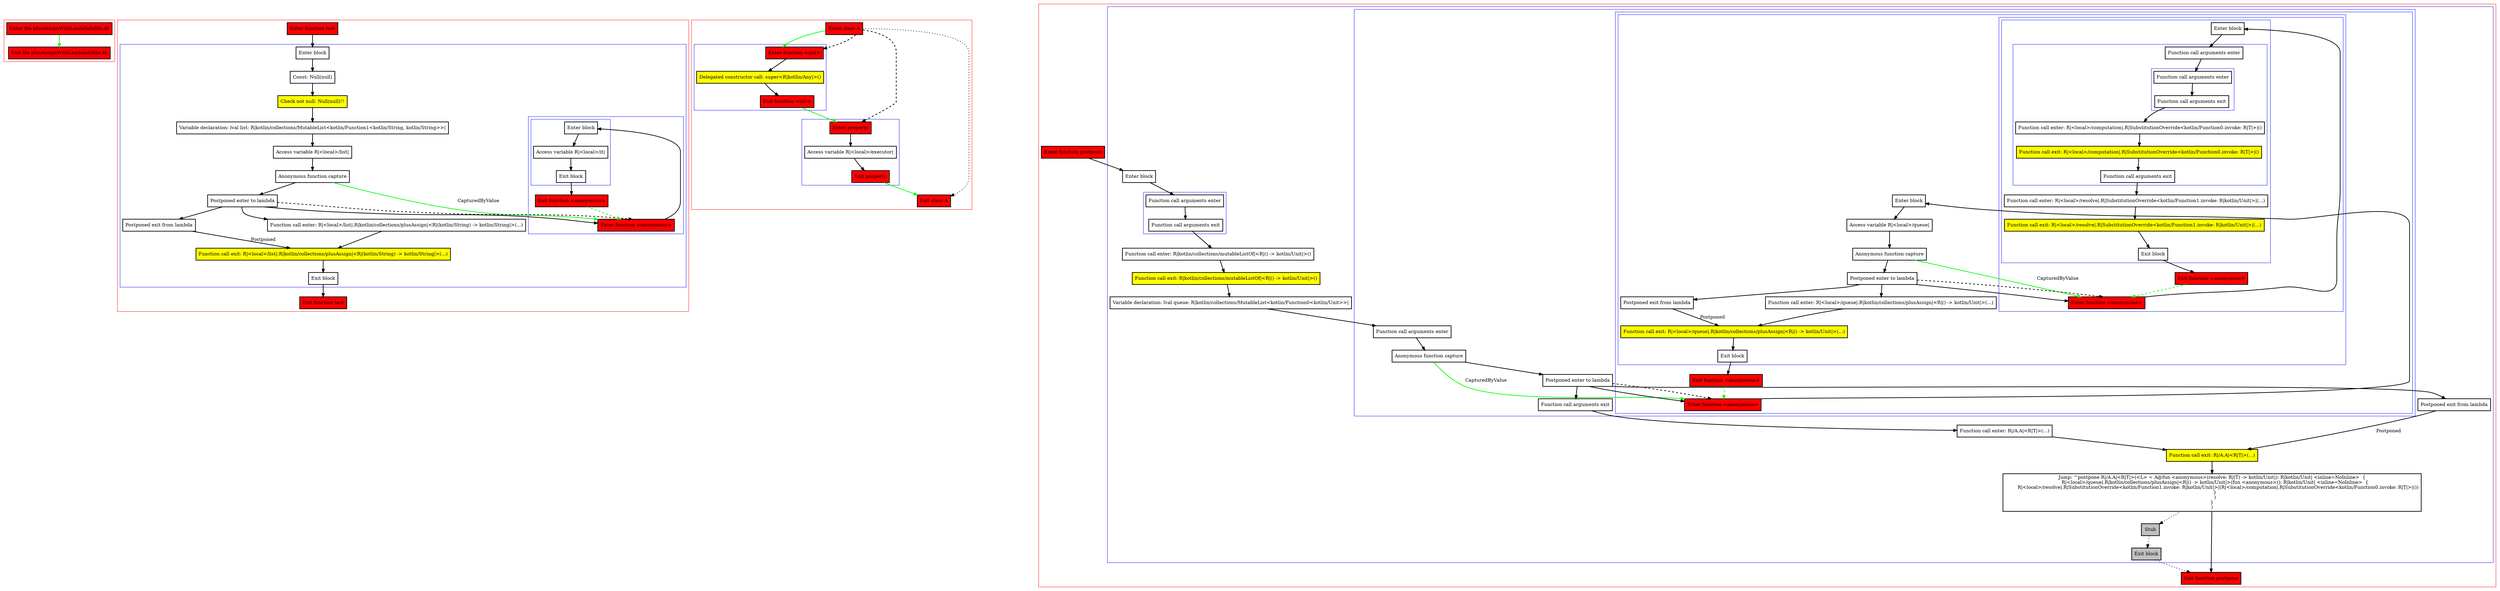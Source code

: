 digraph plusAssignWithLambdaInRhs_kt {
    graph [nodesep=3]
    node [shape=box penwidth=2]
    edge [penwidth=2]

    subgraph cluster_0 {
        color=red
        0 [label="Enter file plusAssignWithLambdaInRhs.kt" style="filled" fillcolor=red];
        1 [label="Exit file plusAssignWithLambdaInRhs.kt" style="filled" fillcolor=red];
    }
    0 -> {1} [color=green];

    subgraph cluster_1 {
        color=red
        2 [label="Enter function test" style="filled" fillcolor=red];
        subgraph cluster_2 {
            color=blue
            3 [label="Enter block"];
            4 [label="Const: Null(null)"];
            5 [label="Check not null: Null(null)!!" style="filled" fillcolor=yellow];
            6 [label="Variable declaration: lval list: R|kotlin/collections/MutableList<kotlin/Function1<kotlin/String, kotlin/String>>|"];
            7 [label="Access variable R|<local>/list|"];
            8 [label="Anonymous function capture"];
            9 [label="Postponed enter to lambda"];
            subgraph cluster_3 {
                color=blue
                10 [label="Enter function <anonymous>" style="filled" fillcolor=red];
                subgraph cluster_4 {
                    color=blue
                    11 [label="Enter block"];
                    12 [label="Access variable R|<local>/it|"];
                    13 [label="Exit block"];
                }
                14 [label="Exit function <anonymous>" style="filled" fillcolor=red];
            }
            15 [label="Function call enter: R|<local>/list|.R|kotlin/collections/plusAssign|<R|(kotlin/String) -> kotlin/String|>(...)"];
            16 [label="Postponed exit from lambda"];
            17 [label="Function call exit: R|<local>/list|.R|kotlin/collections/plusAssign|<R|(kotlin/String) -> kotlin/String|>(...)" style="filled" fillcolor=yellow];
            18 [label="Exit block"];
        }
        19 [label="Exit function test" style="filled" fillcolor=red];
    }
    2 -> {3};
    3 -> {4};
    4 -> {5};
    5 -> {6};
    6 -> {7};
    7 -> {8};
    8 -> {9};
    8 -> {10} [color=green label="CapturedByValue"];
    9 -> {10 15 16};
    9 -> {10} [style=dashed];
    10 -> {11};
    11 -> {12};
    12 -> {13};
    13 -> {14};
    14 -> {10} [color=green style=dashed];
    15 -> {17};
    16 -> {17} [label="Postponed"];
    17 -> {18};
    18 -> {19};

    subgraph cluster_5 {
        color=red
        20 [label="Enter class A" style="filled" fillcolor=red];
        subgraph cluster_6 {
            color=blue
            21 [label="Enter function <init>" style="filled" fillcolor=red];
            22 [label="Delegated constructor call: super<R|kotlin/Any|>()" style="filled" fillcolor=yellow];
            23 [label="Exit function <init>" style="filled" fillcolor=red];
        }
        subgraph cluster_7 {
            color=blue
            24 [label="Enter property" style="filled" fillcolor=red];
            25 [label="Access variable R|<local>/executor|"];
            26 [label="Exit property" style="filled" fillcolor=red];
        }
        27 [label="Exit class A" style="filled" fillcolor=red];
    }
    20 -> {21} [color=green];
    20 -> {27} [style=dotted];
    20 -> {21 24} [style=dashed];
    21 -> {22};
    22 -> {23};
    23 -> {24} [color=green];
    24 -> {25};
    25 -> {26};
    26 -> {27} [color=green];

    subgraph cluster_8 {
        color=red
        28 [label="Enter function postpone" style="filled" fillcolor=red];
        subgraph cluster_9 {
            color=blue
            29 [label="Enter block"];
            subgraph cluster_10 {
                color=blue
                30 [label="Function call arguments enter"];
                31 [label="Function call arguments exit"];
            }
            32 [label="Function call enter: R|kotlin/collections/mutableListOf|<R|() -> kotlin/Unit|>()"];
            33 [label="Function call exit: R|kotlin/collections/mutableListOf|<R|() -> kotlin/Unit|>()" style="filled" fillcolor=yellow];
            34 [label="Variable declaration: lval queue: R|kotlin/collections/MutableList<kotlin/Function0<kotlin/Unit>>|"];
            subgraph cluster_11 {
                color=blue
                35 [label="Function call arguments enter"];
                36 [label="Anonymous function capture"];
                37 [label="Postponed enter to lambda"];
                subgraph cluster_12 {
                    color=blue
                    38 [label="Enter function <anonymous>" style="filled" fillcolor=red];
                    subgraph cluster_13 {
                        color=blue
                        39 [label="Enter block"];
                        40 [label="Access variable R|<local>/queue|"];
                        41 [label="Anonymous function capture"];
                        42 [label="Postponed enter to lambda"];
                        subgraph cluster_14 {
                            color=blue
                            43 [label="Enter function <anonymous>" style="filled" fillcolor=red];
                            subgraph cluster_15 {
                                color=blue
                                44 [label="Enter block"];
                                subgraph cluster_16 {
                                    color=blue
                                    45 [label="Function call arguments enter"];
                                    subgraph cluster_17 {
                                        color=blue
                                        46 [label="Function call arguments enter"];
                                        47 [label="Function call arguments exit"];
                                    }
                                    48 [label="Function call enter: R|<local>/computation|.R|SubstitutionOverride<kotlin/Function0.invoke: R|T|>|()"];
                                    49 [label="Function call exit: R|<local>/computation|.R|SubstitutionOverride<kotlin/Function0.invoke: R|T|>|()" style="filled" fillcolor=yellow];
                                    50 [label="Function call arguments exit"];
                                }
                                51 [label="Function call enter: R|<local>/resolve|.R|SubstitutionOverride<kotlin/Function1.invoke: R|kotlin/Unit|>|(...)"];
                                52 [label="Function call exit: R|<local>/resolve|.R|SubstitutionOverride<kotlin/Function1.invoke: R|kotlin/Unit|>|(...)" style="filled" fillcolor=yellow];
                                53 [label="Exit block"];
                            }
                            54 [label="Exit function <anonymous>" style="filled" fillcolor=red];
                        }
                        55 [label="Function call enter: R|<local>/queue|.R|kotlin/collections/plusAssign|<R|() -> kotlin/Unit|>(...)"];
                        56 [label="Postponed exit from lambda"];
                        57 [label="Function call exit: R|<local>/queue|.R|kotlin/collections/plusAssign|<R|() -> kotlin/Unit|>(...)" style="filled" fillcolor=yellow];
                        58 [label="Exit block"];
                    }
                    59 [label="Exit function <anonymous>" style="filled" fillcolor=red];
                }
                60 [label="Function call arguments exit"];
            }
            61 [label="Function call enter: R|/A.A|<R|T|>(...)"];
            62 [label="Postponed exit from lambda"];
            63 [label="Function call exit: R|/A.A|<R|T|>(...)" style="filled" fillcolor=yellow];
            64 [label="Jump: ^postpone R|/A.A|<R|T|>(<L> = A@fun <anonymous>(resolve: R|(T) -> kotlin/Unit|): R|kotlin/Unit| <inline=NoInline>  {
    R|<local>/queue|.R|kotlin/collections/plusAssign|<R|() -> kotlin/Unit|>(fun <anonymous>(): R|kotlin/Unit| <inline=NoInline>  {
        R|<local>/resolve|.R|SubstitutionOverride<kotlin/Function1.invoke: R|kotlin/Unit|>|(R|<local>/computation|.R|SubstitutionOverride<kotlin/Function0.invoke: R|T|>|())
    }
    )
}
)"];
            65 [label="Stub" style="filled" fillcolor=gray];
            66 [label="Exit block" style="filled" fillcolor=gray];
        }
        67 [label="Exit function postpone" style="filled" fillcolor=red];
    }
    28 -> {29};
    29 -> {30};
    30 -> {31};
    31 -> {32};
    32 -> {33};
    33 -> {34};
    34 -> {35};
    35 -> {36};
    36 -> {37};
    36 -> {38} [color=green label="CapturedByValue"];
    37 -> {38 60 62};
    37 -> {38} [style=dashed];
    38 -> {39};
    39 -> {40};
    40 -> {41};
    41 -> {42};
    41 -> {43} [color=green label="CapturedByValue"];
    42 -> {43 55 56};
    42 -> {43} [style=dashed];
    43 -> {44};
    44 -> {45};
    45 -> {46};
    46 -> {47};
    47 -> {48};
    48 -> {49};
    49 -> {50};
    50 -> {51};
    51 -> {52};
    52 -> {53};
    53 -> {54};
    54 -> {43} [color=green style=dashed];
    55 -> {57};
    56 -> {57} [label="Postponed"];
    57 -> {58};
    58 -> {59};
    59 -> {38} [color=green style=dashed];
    60 -> {61};
    61 -> {63};
    62 -> {63} [label="Postponed"];
    63 -> {64};
    64 -> {67};
    64 -> {65} [style=dotted];
    65 -> {66} [style=dotted];
    66 -> {67} [style=dotted];

}
